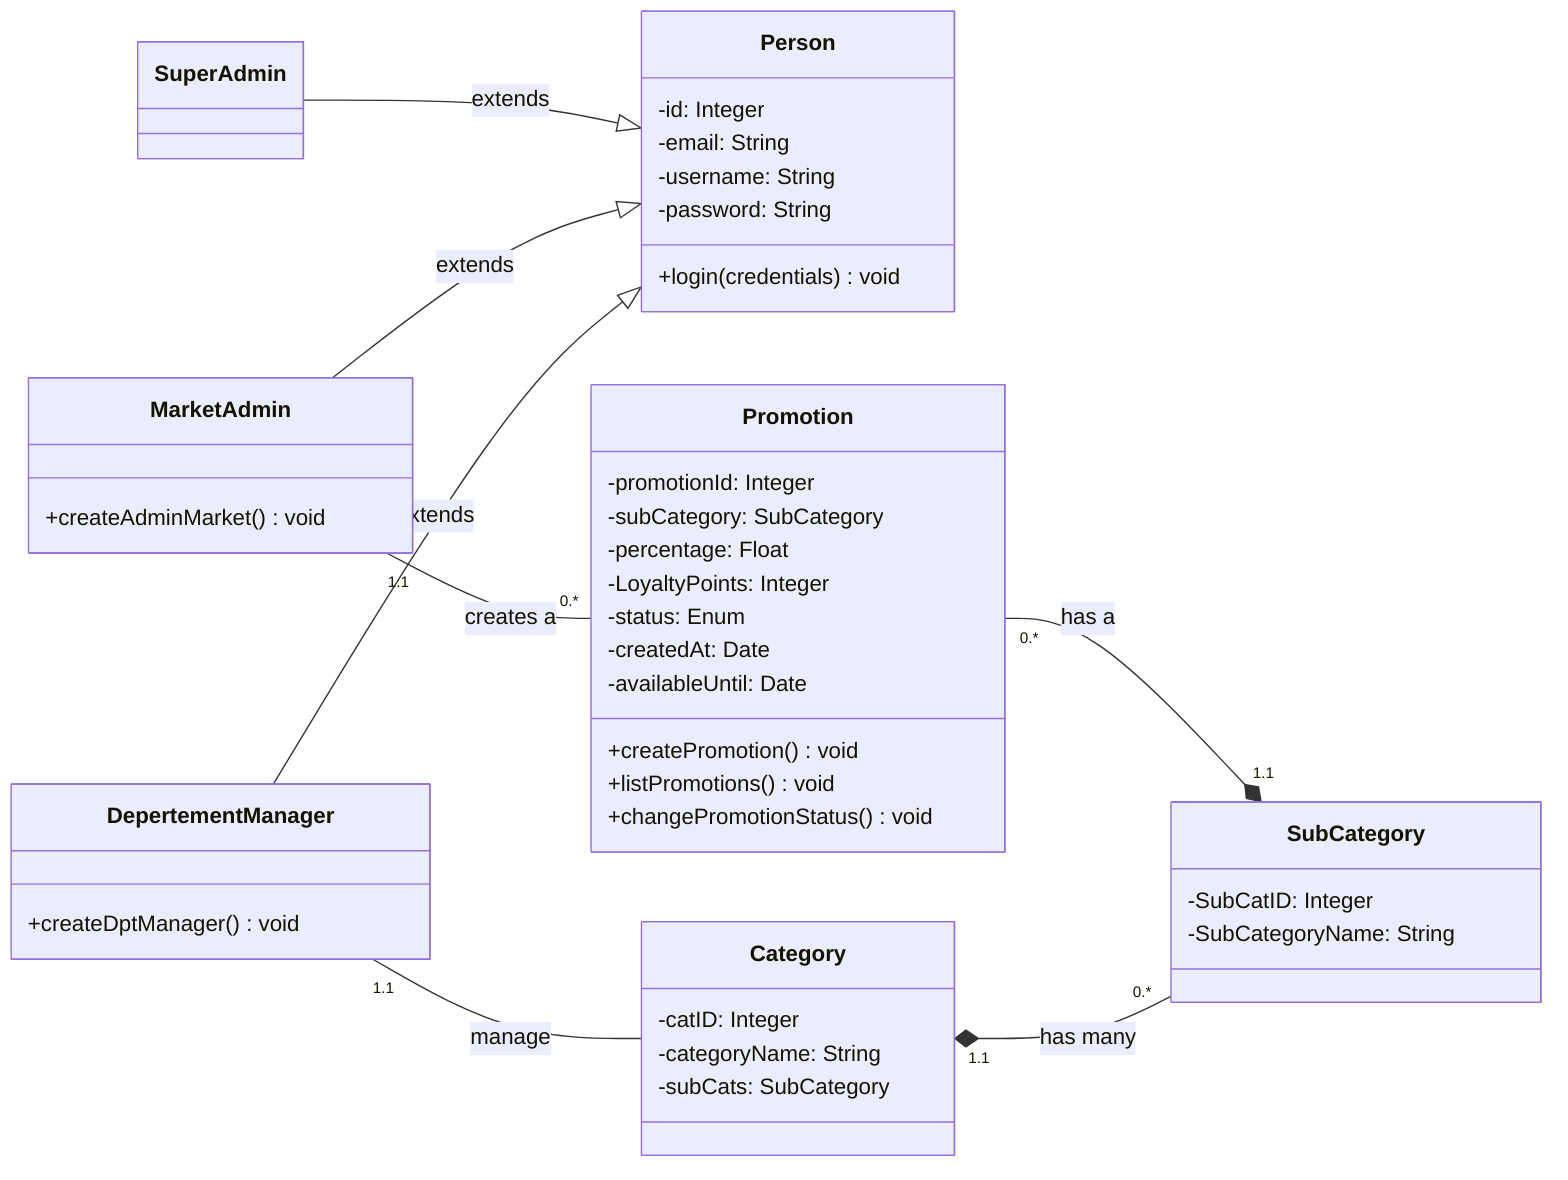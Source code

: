 classDiagram
   
   direction LR
   
   SuperAdmin --|> Person: extends
   MarketAdmin --|> Person: extends
   DepertementManager --|> Person: extends
   Promotion "0.*" --* "1.1" SubCategory: has a
   MarketAdmin "1.1" -- "0.*" Promotion: creates a
   Category "1.1" *-- "0.*" SubCategory: has many
   DepertementManager "1.1" -- Category: manage

   class Promotion{
    -promotionId: Integer
    -subCategory: SubCategory 
    -percentage: Float 
    -LoyaltyPoints: Integer 
    -status: Enum 
    -createdAt: Date
    -availableUntil: Date 

    +createPromotion() void
    +listPromotions() void
    +changePromotionStatus() void
   }

   class SubCategory{
    -SubCatID: Integer 
    -SubCategoryName: String 
   }

   class Category{
    -catID: Integer 
    -categoryName: String 
    -subCats: SubCategory  
   }
   
   class Person{
    -id: Integer 
    -email: String 
    -username: String 
    -password: String 

    +login(credentials) void
   }

   class SuperAdmin{

   }

   class MarketAdmin{
    +createAdminMarket() void
   }

   class DepertementManager{
    +createDptManager() void
   }